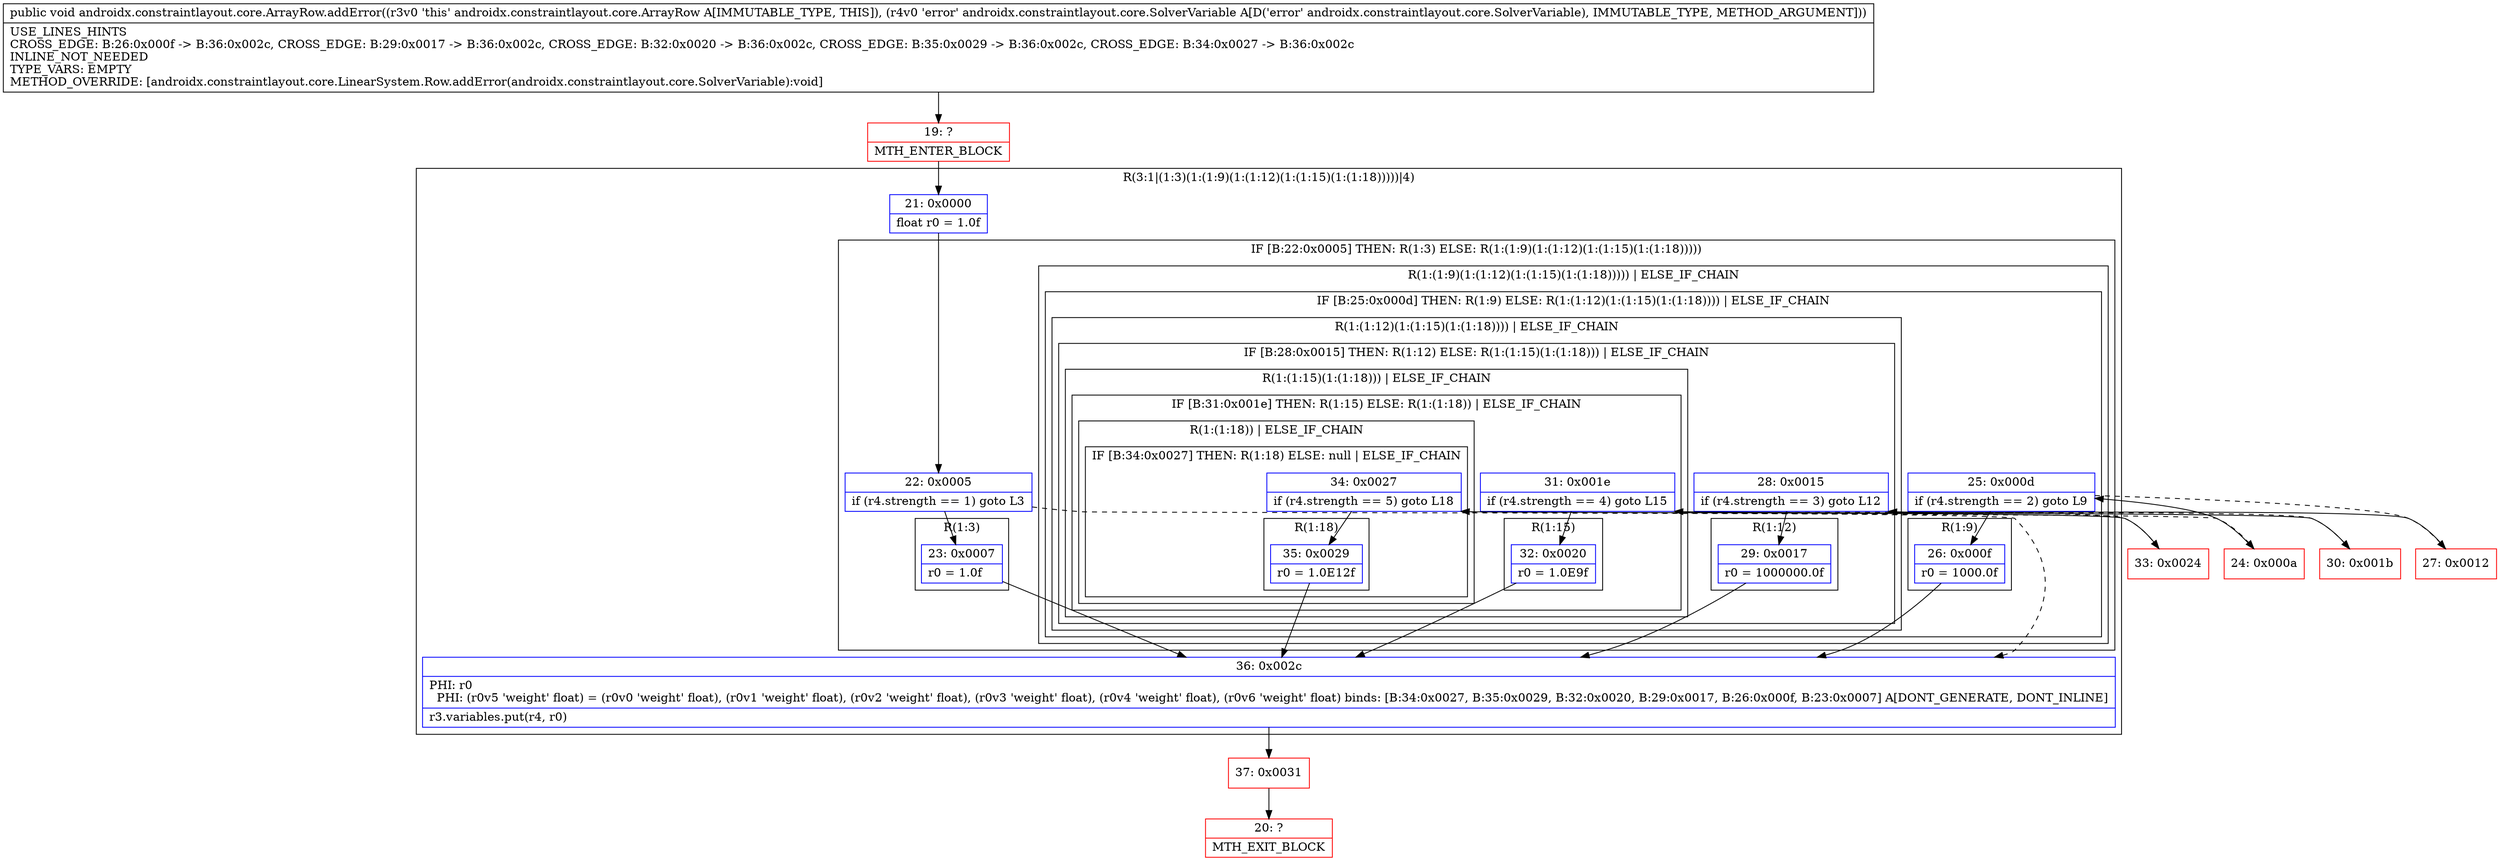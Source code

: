 digraph "CFG forandroidx.constraintlayout.core.ArrayRow.addError(Landroidx\/constraintlayout\/core\/SolverVariable;)V" {
subgraph cluster_Region_300681016 {
label = "R(3:1|(1:3)(1:(1:9)(1:(1:12)(1:(1:15)(1:(1:18)))))|4)";
node [shape=record,color=blue];
Node_21 [shape=record,label="{21\:\ 0x0000|float r0 = 1.0f\l}"];
subgraph cluster_IfRegion_597077589 {
label = "IF [B:22:0x0005] THEN: R(1:3) ELSE: R(1:(1:9)(1:(1:12)(1:(1:15)(1:(1:18)))))";
node [shape=record,color=blue];
Node_22 [shape=record,label="{22\:\ 0x0005|if (r4.strength == 1) goto L3\l}"];
subgraph cluster_Region_966918693 {
label = "R(1:3)";
node [shape=record,color=blue];
Node_23 [shape=record,label="{23\:\ 0x0007|r0 = 1.0f\l}"];
}
subgraph cluster_Region_1515684377 {
label = "R(1:(1:9)(1:(1:12)(1:(1:15)(1:(1:18))))) | ELSE_IF_CHAIN\l";
node [shape=record,color=blue];
subgraph cluster_IfRegion_383341438 {
label = "IF [B:25:0x000d] THEN: R(1:9) ELSE: R(1:(1:12)(1:(1:15)(1:(1:18)))) | ELSE_IF_CHAIN\l";
node [shape=record,color=blue];
Node_25 [shape=record,label="{25\:\ 0x000d|if (r4.strength == 2) goto L9\l}"];
subgraph cluster_Region_1055759846 {
label = "R(1:9)";
node [shape=record,color=blue];
Node_26 [shape=record,label="{26\:\ 0x000f|r0 = 1000.0f\l}"];
}
subgraph cluster_Region_412533831 {
label = "R(1:(1:12)(1:(1:15)(1:(1:18)))) | ELSE_IF_CHAIN\l";
node [shape=record,color=blue];
subgraph cluster_IfRegion_249836806 {
label = "IF [B:28:0x0015] THEN: R(1:12) ELSE: R(1:(1:15)(1:(1:18))) | ELSE_IF_CHAIN\l";
node [shape=record,color=blue];
Node_28 [shape=record,label="{28\:\ 0x0015|if (r4.strength == 3) goto L12\l}"];
subgraph cluster_Region_1338611424 {
label = "R(1:12)";
node [shape=record,color=blue];
Node_29 [shape=record,label="{29\:\ 0x0017|r0 = 1000000.0f\l}"];
}
subgraph cluster_Region_1757755785 {
label = "R(1:(1:15)(1:(1:18))) | ELSE_IF_CHAIN\l";
node [shape=record,color=blue];
subgraph cluster_IfRegion_886822220 {
label = "IF [B:31:0x001e] THEN: R(1:15) ELSE: R(1:(1:18)) | ELSE_IF_CHAIN\l";
node [shape=record,color=blue];
Node_31 [shape=record,label="{31\:\ 0x001e|if (r4.strength == 4) goto L15\l}"];
subgraph cluster_Region_1884374656 {
label = "R(1:15)";
node [shape=record,color=blue];
Node_32 [shape=record,label="{32\:\ 0x0020|r0 = 1.0E9f\l}"];
}
subgraph cluster_Region_440507244 {
label = "R(1:(1:18)) | ELSE_IF_CHAIN\l";
node [shape=record,color=blue];
subgraph cluster_IfRegion_891474215 {
label = "IF [B:34:0x0027] THEN: R(1:18) ELSE: null | ELSE_IF_CHAIN\l";
node [shape=record,color=blue];
Node_34 [shape=record,label="{34\:\ 0x0027|if (r4.strength == 5) goto L18\l}"];
subgraph cluster_Region_1917755598 {
label = "R(1:18)";
node [shape=record,color=blue];
Node_35 [shape=record,label="{35\:\ 0x0029|r0 = 1.0E12f\l}"];
}
}
}
}
}
}
}
}
}
}
Node_36 [shape=record,label="{36\:\ 0x002c|PHI: r0 \l  PHI: (r0v5 'weight' float) = (r0v0 'weight' float), (r0v1 'weight' float), (r0v2 'weight' float), (r0v3 'weight' float), (r0v4 'weight' float), (r0v6 'weight' float) binds: [B:34:0x0027, B:35:0x0029, B:32:0x0020, B:29:0x0017, B:26:0x000f, B:23:0x0007] A[DONT_GENERATE, DONT_INLINE]\l|r3.variables.put(r4, r0)\l}"];
}
Node_19 [shape=record,color=red,label="{19\:\ ?|MTH_ENTER_BLOCK\l}"];
Node_37 [shape=record,color=red,label="{37\:\ 0x0031}"];
Node_20 [shape=record,color=red,label="{20\:\ ?|MTH_EXIT_BLOCK\l}"];
Node_24 [shape=record,color=red,label="{24\:\ 0x000a}"];
Node_27 [shape=record,color=red,label="{27\:\ 0x0012}"];
Node_30 [shape=record,color=red,label="{30\:\ 0x001b}"];
Node_33 [shape=record,color=red,label="{33\:\ 0x0024}"];
MethodNode[shape=record,label="{public void androidx.constraintlayout.core.ArrayRow.addError((r3v0 'this' androidx.constraintlayout.core.ArrayRow A[IMMUTABLE_TYPE, THIS]), (r4v0 'error' androidx.constraintlayout.core.SolverVariable A[D('error' androidx.constraintlayout.core.SolverVariable), IMMUTABLE_TYPE, METHOD_ARGUMENT]))  | USE_LINES_HINTS\lCROSS_EDGE: B:26:0x000f \-\> B:36:0x002c, CROSS_EDGE: B:29:0x0017 \-\> B:36:0x002c, CROSS_EDGE: B:32:0x0020 \-\> B:36:0x002c, CROSS_EDGE: B:35:0x0029 \-\> B:36:0x002c, CROSS_EDGE: B:34:0x0027 \-\> B:36:0x002c\lINLINE_NOT_NEEDED\lTYPE_VARS: EMPTY\lMETHOD_OVERRIDE: [androidx.constraintlayout.core.LinearSystem.Row.addError(androidx.constraintlayout.core.SolverVariable):void]\l}"];
MethodNode -> Node_19;Node_21 -> Node_22;
Node_22 -> Node_23;
Node_22 -> Node_24[style=dashed];
Node_23 -> Node_36;
Node_25 -> Node_26;
Node_25 -> Node_27[style=dashed];
Node_26 -> Node_36;
Node_28 -> Node_29;
Node_28 -> Node_30[style=dashed];
Node_29 -> Node_36;
Node_31 -> Node_32;
Node_31 -> Node_33[style=dashed];
Node_32 -> Node_36;
Node_34 -> Node_35;
Node_34 -> Node_36[style=dashed];
Node_35 -> Node_36;
Node_36 -> Node_37;
Node_19 -> Node_21;
Node_37 -> Node_20;
Node_24 -> Node_25;
Node_27 -> Node_28;
Node_30 -> Node_31;
Node_33 -> Node_34;
}

